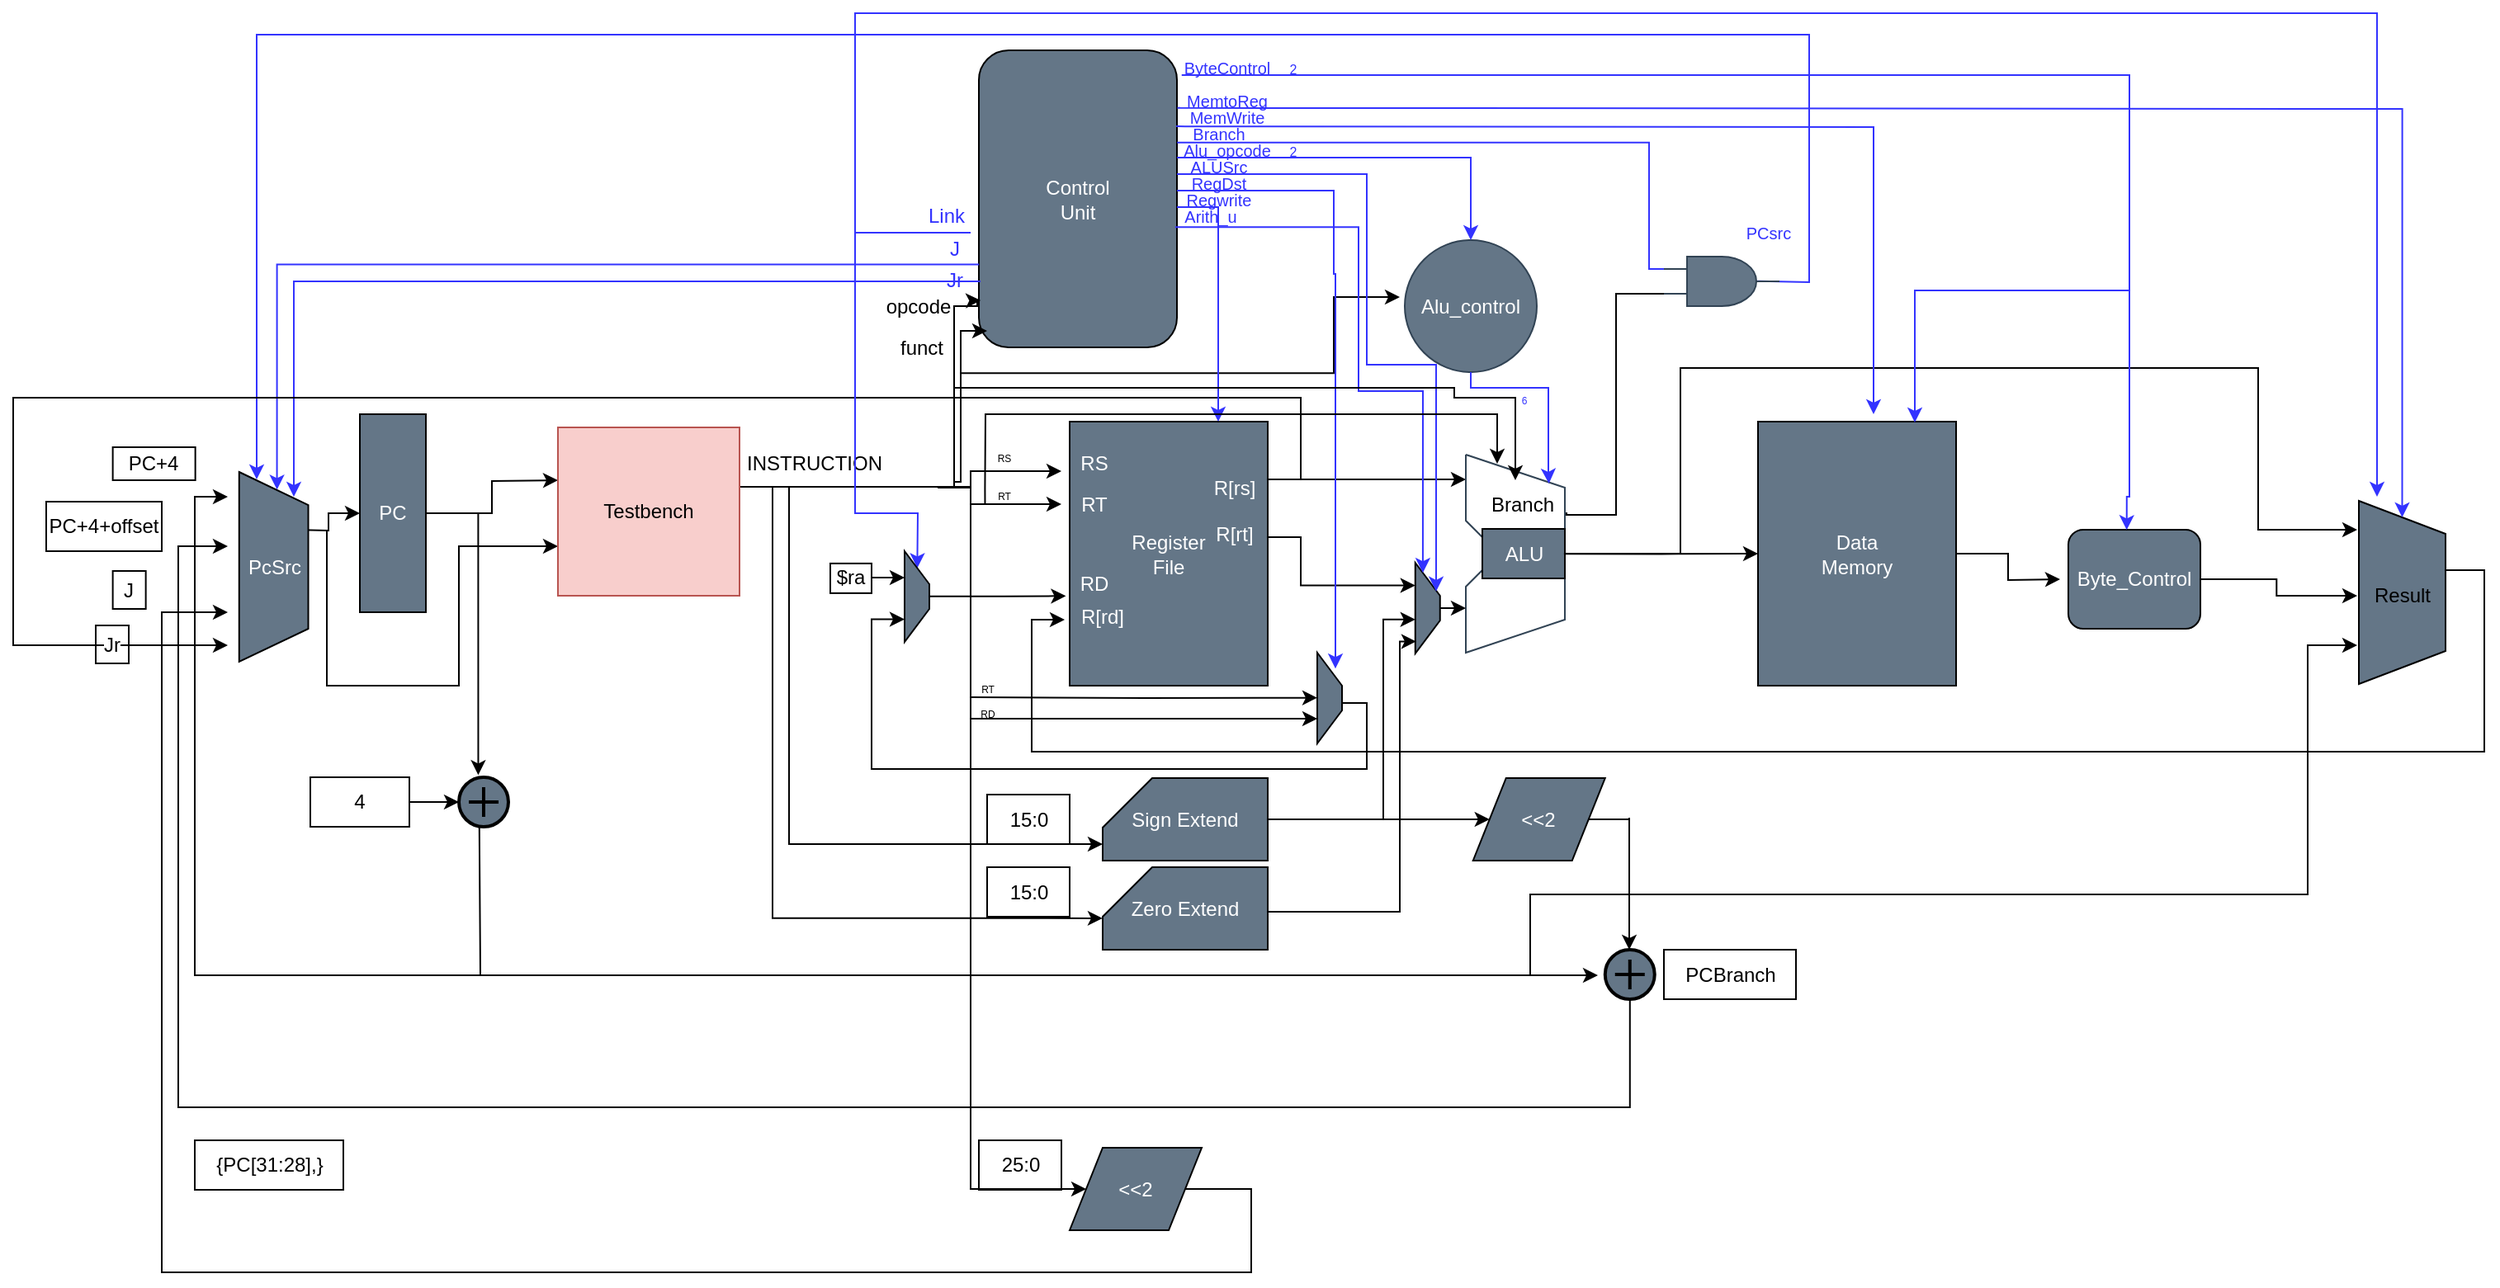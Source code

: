 <mxfile version="23.0.2" type="device">
  <diagram name="Page-1" id="1_UrZVZvrfuI1pQcI-he">
    <mxGraphModel dx="3430" dy="2376" grid="1" gridSize="10" guides="1" tooltips="1" connect="1" arrows="1" fold="1" page="1" pageScale="1" pageWidth="850" pageHeight="1100" math="0" shadow="0">
      <root>
        <mxCell id="0" />
        <mxCell id="1" parent="0" />
        <mxCell id="mfqPTOTrzyS_wjM5dhlp-1" style="edgeStyle=orthogonalEdgeStyle;rounded=0;orthogonalLoop=1;jettySize=auto;html=1;exitX=1;exitY=0.25;exitDx=0;exitDy=0;strokeColor=#000000;fillColor=#647687;" parent="1" target="mfqPTOTrzyS_wjM5dhlp-83" edge="1">
          <mxGeometry relative="1" as="geometry">
            <mxPoint x="510" y="284.5" as="sourcePoint" />
            <Array as="points">
              <mxPoint x="530" y="284.5" />
              <mxPoint x="530" y="274.5" />
            </Array>
          </mxGeometry>
        </mxCell>
        <mxCell id="mfqPTOTrzyS_wjM5dhlp-3" style="edgeStyle=orthogonalEdgeStyle;rounded=0;orthogonalLoop=1;jettySize=auto;html=1;strokeColor=#000000;" parent="1" source="mfqPTOTrzyS_wjM5dhlp-4" edge="1">
          <mxGeometry relative="1" as="geometry">
            <mxPoint x="1190" y="340" as="targetPoint" />
          </mxGeometry>
        </mxCell>
        <mxCell id="mfqPTOTrzyS_wjM5dhlp-4" value="Data&lt;br&gt;Memory" style="rounded=0;whiteSpace=wrap;html=1;strokeColor=#000000;fillColor=#647687;fontColor=#ffffff;" parent="1" vertex="1">
          <mxGeometry x="1007" y="244.5" width="120" height="160" as="geometry" />
        </mxCell>
        <mxCell id="mfqPTOTrzyS_wjM5dhlp-5" style="edgeStyle=orthogonalEdgeStyle;rounded=0;orthogonalLoop=1;jettySize=auto;html=1;exitX=1;exitY=0.25;exitDx=0;exitDy=0;strokeColor=#000000;fillColor=#647687;" parent="1" edge="1">
          <mxGeometry relative="1" as="geometry">
            <mxPoint x="830" y="279.5" as="targetPoint" />
            <mxPoint x="710" y="279.5" as="sourcePoint" />
            <Array as="points">
              <mxPoint x="720" y="280" />
              <mxPoint x="720" y="280" />
            </Array>
          </mxGeometry>
        </mxCell>
        <mxCell id="mfqPTOTrzyS_wjM5dhlp-6" style="edgeStyle=orthogonalEdgeStyle;rounded=0;orthogonalLoop=1;jettySize=auto;html=1;exitX=1;exitY=0.75;exitDx=0;exitDy=0;entryX=0.25;entryY=1;entryDx=0;entryDy=0;strokeColor=#000000;fillColor=#647687;" parent="1" source="mfqPTOTrzyS_wjM5dhlp-7" target="mfqPTOTrzyS_wjM5dhlp-17" edge="1">
          <mxGeometry relative="1" as="geometry">
            <mxPoint x="740" y="364.5" as="targetPoint" />
            <Array as="points">
              <mxPoint x="710" y="314.5" />
              <mxPoint x="730" y="314.5" />
              <mxPoint x="730" y="343.5" />
            </Array>
          </mxGeometry>
        </mxCell>
        <mxCell id="mfqPTOTrzyS_wjM5dhlp-7" value="Register&lt;br&gt;File" style="rounded=0;whiteSpace=wrap;html=1;strokeColor=#000000;fillColor=#647687;fontColor=#ffffff;" parent="1" vertex="1">
          <mxGeometry x="590" y="244.5" width="120" height="160" as="geometry" />
        </mxCell>
        <mxCell id="mfqPTOTrzyS_wjM5dhlp-8" style="edgeStyle=orthogonalEdgeStyle;rounded=0;orthogonalLoop=1;jettySize=auto;html=1;strokeColor=#3333FF;exitX=0.81;exitY=0.498;exitDx=0;exitDy=0;exitPerimeter=0;" parent="1" source="mfqPTOTrzyS_wjM5dhlp-66" edge="1">
          <mxGeometry relative="1" as="geometry">
            <mxPoint x="97.5" y="279.5" as="targetPoint" />
            <mxPoint x="1006.66" y="160.72" as="sourcePoint" />
            <Array as="points">
              <mxPoint x="1008" y="159" />
              <mxPoint x="1038" y="160" />
              <mxPoint x="1038" y="10" />
              <mxPoint x="98" y="10" />
            </Array>
          </mxGeometry>
        </mxCell>
        <mxCell id="mfqPTOTrzyS_wjM5dhlp-9" value="Control&lt;br&gt;Unit" style="rounded=1;whiteSpace=wrap;html=1;strokeColor=#000000;fillColor=#647687;fontColor=#ffffff;" parent="1" vertex="1">
          <mxGeometry x="535" y="19.51" width="120" height="179.98" as="geometry" />
        </mxCell>
        <mxCell id="mfqPTOTrzyS_wjM5dhlp-10" style="edgeStyle=orthogonalEdgeStyle;rounded=0;orthogonalLoop=1;jettySize=auto;html=1;exitX=0.5;exitY=0;exitDx=0;exitDy=0;entryX=0;entryY=0.5;entryDx=0;entryDy=0;strokeColor=#000000;fillColor=#647687;" parent="1" target="mfqPTOTrzyS_wjM5dhlp-12" edge="1">
          <mxGeometry relative="1" as="geometry">
            <mxPoint x="120" y="310" as="sourcePoint" />
          </mxGeometry>
        </mxCell>
        <mxCell id="mfqPTOTrzyS_wjM5dhlp-11" style="edgeStyle=orthogonalEdgeStyle;rounded=0;orthogonalLoop=1;jettySize=auto;html=1;exitX=1;exitY=0.5;exitDx=0;exitDy=0;entryX=0;entryY=0.25;entryDx=0;entryDy=0;strokeColor=#000000;fillColor=#647687;" parent="1" source="mfqPTOTrzyS_wjM5dhlp-12" edge="1">
          <mxGeometry relative="1" as="geometry">
            <mxPoint x="280" y="280" as="targetPoint" />
          </mxGeometry>
        </mxCell>
        <mxCell id="mfqPTOTrzyS_wjM5dhlp-12" value="PC" style="rounded=0;whiteSpace=wrap;html=1;strokeColor=#000000;fillColor=#647687;fontColor=#ffffff;" parent="1" vertex="1">
          <mxGeometry x="160" y="240" width="40" height="120" as="geometry" />
        </mxCell>
        <mxCell id="mfqPTOTrzyS_wjM5dhlp-13" value="" style="endArrow=none;html=1;rounded=0;strokeColor=#314354;fillColor=#647687;" parent="1" edge="1">
          <mxGeometry width="50" height="50" relative="1" as="geometry">
            <mxPoint x="830" y="264.5" as="sourcePoint" />
            <mxPoint x="830" y="264.5" as="targetPoint" />
            <Array as="points">
              <mxPoint x="830" y="304.5" />
              <mxPoint x="850" y="324.5" />
              <mxPoint x="830" y="344.5" />
              <mxPoint x="830" y="384.5" />
              <mxPoint x="890" y="364.5" />
              <mxPoint x="890" y="284.5" />
            </Array>
          </mxGeometry>
        </mxCell>
        <mxCell id="mfqPTOTrzyS_wjM5dhlp-14" value="ALU" style="text;html=1;align=center;verticalAlign=middle;resizable=0;points=[];autosize=1;strokeColor=#000000;fillColor=#647687;fontColor=#ffffff;" parent="1" vertex="1">
          <mxGeometry x="840" y="309.5" width="50" height="30" as="geometry" />
        </mxCell>
        <mxCell id="mfqPTOTrzyS_wjM5dhlp-15" style="edgeStyle=orthogonalEdgeStyle;rounded=0;orthogonalLoop=1;jettySize=auto;html=1;exitX=0.5;exitY=0;exitDx=0;exitDy=0;strokeColor=#000000;fillColor=#647687;" parent="1" source="mfqPTOTrzyS_wjM5dhlp-17" edge="1">
          <mxGeometry relative="1" as="geometry">
            <mxPoint x="830" y="357.5" as="targetPoint" />
          </mxGeometry>
        </mxCell>
        <mxCell id="mfqPTOTrzyS_wjM5dhlp-16" style="edgeStyle=orthogonalEdgeStyle;rounded=0;orthogonalLoop=1;jettySize=auto;html=1;exitX=0.989;exitY=0.506;exitDx=0;exitDy=0;exitPerimeter=0;strokeColor=#000000;fillColor=#647687;" parent="1" source="mfqPTOTrzyS_wjM5dhlp-14" target="mfqPTOTrzyS_wjM5dhlp-4" edge="1">
          <mxGeometry relative="1" as="geometry">
            <mxPoint x="947" y="324.5" as="sourcePoint" />
          </mxGeometry>
        </mxCell>
        <mxCell id="mfqPTOTrzyS_wjM5dhlp-17" value="" style="shape=trapezoid;perimeter=trapezoidPerimeter;whiteSpace=wrap;html=1;fixedSize=1;rotation=90;strokeColor=#000000;fillColor=#647687;fontColor=#ffffff;" parent="1" vertex="1">
          <mxGeometry x="779.38" y="350" width="55" height="15" as="geometry" />
        </mxCell>
        <mxCell id="mfqPTOTrzyS_wjM5dhlp-18" style="edgeStyle=orthogonalEdgeStyle;rounded=0;orthogonalLoop=1;jettySize=auto;html=1;exitX=0.5;exitY=0;exitDx=0;exitDy=0;entryX=0;entryY=0.75;entryDx=0;entryDy=0;strokeColor=#000000;fillColor=#647687;" parent="1" edge="1">
          <mxGeometry relative="1" as="geometry">
            <Array as="points">
              <mxPoint x="1409" y="336.5" />
              <mxPoint x="1409" y="334.5" />
              <mxPoint x="1447" y="334.5" />
              <mxPoint x="1447" y="444.5" />
              <mxPoint x="567" y="444.5" />
              <mxPoint x="567" y="364.5" />
            </Array>
            <mxPoint x="1396" y="337" as="sourcePoint" />
            <mxPoint x="587" y="364.5" as="targetPoint" />
          </mxGeometry>
        </mxCell>
        <mxCell id="mfqPTOTrzyS_wjM5dhlp-19" value="" style="shape=trapezoid;perimeter=trapezoidPerimeter;whiteSpace=wrap;html=1;fixedSize=1;rotation=90;strokeColor=#000000;fillColor=#647687;fontColor=#ffffff;" parent="1" vertex="1">
          <mxGeometry x="1341.75" y="321.75" width="111" height="52.5" as="geometry" />
        </mxCell>
        <mxCell id="mfqPTOTrzyS_wjM5dhlp-20" style="edgeStyle=orthogonalEdgeStyle;rounded=0;orthogonalLoop=1;jettySize=auto;html=1;strokeColor=#000000;fillColor=#647687;" parent="1" edge="1">
          <mxGeometry relative="1" as="geometry">
            <mxPoint x="890" y="324.5" as="sourcePoint" />
            <mxPoint x="1370" y="310" as="targetPoint" />
            <Array as="points">
              <mxPoint x="960" y="325" />
              <mxPoint x="960" y="212" />
              <mxPoint x="1310" y="212" />
              <mxPoint x="1310" y="310" />
            </Array>
          </mxGeometry>
        </mxCell>
        <mxCell id="mfqPTOTrzyS_wjM5dhlp-21" value="" style="html=1;verticalLabelPosition=bottom;align=center;labelBackgroundColor=#ffffff;verticalAlign=top;strokeWidth=2;strokeColor=#000000;shadow=0;dashed=0;shape=mxgraph.ios7.icons.add;fillColor=#647687;fontColor=#ffffff;" parent="1" vertex="1">
          <mxGeometry x="220" y="460" width="30" height="30" as="geometry" />
        </mxCell>
        <mxCell id="mfqPTOTrzyS_wjM5dhlp-22" style="edgeStyle=orthogonalEdgeStyle;rounded=0;orthogonalLoop=1;jettySize=auto;html=1;exitX=1;exitY=0.5;exitDx=0;exitDy=0;entryX=0.391;entryY=-0.045;entryDx=0;entryDy=0;entryPerimeter=0;strokeColor=#000000;fillColor=#647687;" parent="1" source="mfqPTOTrzyS_wjM5dhlp-12" target="mfqPTOTrzyS_wjM5dhlp-21" edge="1">
          <mxGeometry relative="1" as="geometry">
            <mxPoint x="200" y="328" as="sourcePoint" />
            <mxPoint x="280" y="308" as="targetPoint" />
          </mxGeometry>
        </mxCell>
        <mxCell id="mfqPTOTrzyS_wjM5dhlp-23" value="" style="edgeStyle=orthogonalEdgeStyle;rounded=0;orthogonalLoop=1;jettySize=auto;html=1;strokeColor=#000000;" parent="1" source="mfqPTOTrzyS_wjM5dhlp-24" target="mfqPTOTrzyS_wjM5dhlp-21" edge="1">
          <mxGeometry relative="1" as="geometry" />
        </mxCell>
        <mxCell id="mfqPTOTrzyS_wjM5dhlp-24" value="&lt;span style=&quot;background-color: rgb(255, 255, 255);&quot;&gt;&lt;font color=&quot;#000000&quot;&gt;4&lt;/font&gt;&lt;/span&gt;" style="text;html=1;align=center;verticalAlign=middle;whiteSpace=wrap;rounded=0;strokeColor=#000000;fillColor=none;fontColor=#ffffff;" parent="1" vertex="1">
          <mxGeometry x="130" y="460" width="60" height="30" as="geometry" />
        </mxCell>
        <mxCell id="mfqPTOTrzyS_wjM5dhlp-25" style="edgeStyle=orthogonalEdgeStyle;rounded=0;orthogonalLoop=1;jettySize=auto;html=1;strokeColor=#000000;" parent="1" source="mfqPTOTrzyS_wjM5dhlp-26" edge="1">
          <mxGeometry relative="1" as="geometry">
            <mxPoint x="80" y="360" as="targetPoint" />
            <Array as="points">
              <mxPoint x="700" y="710" />
              <mxPoint x="700" y="760" />
              <mxPoint x="40" y="760" />
              <mxPoint x="40" y="360" />
            </Array>
          </mxGeometry>
        </mxCell>
        <mxCell id="mfqPTOTrzyS_wjM5dhlp-26" value="&amp;lt;&amp;lt;2" style="shape=parallelogram;perimeter=parallelogramPerimeter;whiteSpace=wrap;html=1;fixedSize=1;size=20;rotation=0;strokeColor=#000000;fillColor=#647687;fontColor=#ffffff;" parent="1" vertex="1">
          <mxGeometry x="590" y="684.5" width="80" height="50" as="geometry" />
        </mxCell>
        <mxCell id="mfqPTOTrzyS_wjM5dhlp-27" style="edgeStyle=orthogonalEdgeStyle;rounded=0;orthogonalLoop=1;jettySize=auto;html=1;entryX=0;entryY=0.5;entryDx=0;entryDy=0;strokeColor=#000000;fillColor=#647687;" parent="1" target="mfqPTOTrzyS_wjM5dhlp-26" edge="1">
          <mxGeometry relative="1" as="geometry">
            <mxPoint x="420" y="284" as="sourcePoint" />
            <mxPoint x="600" y="294.5" as="targetPoint" />
            <Array as="points">
              <mxPoint x="530" y="284.5" />
              <mxPoint x="530" y="709.5" />
            </Array>
          </mxGeometry>
        </mxCell>
        <mxCell id="mfqPTOTrzyS_wjM5dhlp-28" value="&lt;font style=&quot;background-color: rgb(255, 255, 255);&quot; color=&quot;#000000&quot;&gt;PC+4&lt;/font&gt;" style="text;html=1;align=center;verticalAlign=middle;whiteSpace=wrap;rounded=0;strokeColor=#000000;fillColor=none;fontColor=#ffffff;" parent="1" vertex="1">
          <mxGeometry x="10.32" y="260" width="50" height="20" as="geometry" />
        </mxCell>
        <mxCell id="mfqPTOTrzyS_wjM5dhlp-29" value="Byte_Control" style="rounded=1;whiteSpace=wrap;html=1;strokeColor=#000000;fillColor=#647687;fontColor=#ffffff;" parent="1" vertex="1">
          <mxGeometry x="1195" y="310" width="80" height="60" as="geometry" />
        </mxCell>
        <mxCell id="mfqPTOTrzyS_wjM5dhlp-30" style="edgeStyle=orthogonalEdgeStyle;rounded=0;orthogonalLoop=1;jettySize=auto;html=1;strokeColor=#000000;fillColor=#647687;" parent="1" source="mfqPTOTrzyS_wjM5dhlp-31" edge="1">
          <mxGeometry relative="1" as="geometry">
            <Array as="points">
              <mxPoint x="929" y="660" />
              <mxPoint x="50" y="660" />
              <mxPoint x="50" y="320" />
            </Array>
            <mxPoint x="80" y="320" as="targetPoint" />
          </mxGeometry>
        </mxCell>
        <mxCell id="mfqPTOTrzyS_wjM5dhlp-31" value="" style="html=1;verticalLabelPosition=bottom;align=center;labelBackgroundColor=#ffffff;verticalAlign=top;strokeWidth=2;strokeColor=#000000;shadow=0;dashed=0;shape=mxgraph.ios7.icons.add;fillColor=#647687;fontColor=#ffffff;" parent="1" vertex="1">
          <mxGeometry x="914.38" y="564.5" width="30" height="30" as="geometry" />
        </mxCell>
        <mxCell id="mfqPTOTrzyS_wjM5dhlp-32" value="&amp;lt;&amp;lt;2" style="shape=parallelogram;perimeter=parallelogramPerimeter;whiteSpace=wrap;html=1;fixedSize=1;size=20;rotation=0;strokeColor=#000000;fillColor=#647687;fontColor=#ffffff;" parent="1" vertex="1">
          <mxGeometry x="834.38" y="460.5" width="80" height="50" as="geometry" />
        </mxCell>
        <mxCell id="mfqPTOTrzyS_wjM5dhlp-33" style="edgeStyle=orthogonalEdgeStyle;rounded=0;orthogonalLoop=1;jettySize=auto;html=1;exitX=1;exitY=0.5;exitDx=0;exitDy=0;exitPerimeter=0;entryX=0;entryY=0.5;entryDx=0;entryDy=0;strokeColor=#000000;fillColor=#647687;" parent="1" source="mfqPTOTrzyS_wjM5dhlp-34" target="mfqPTOTrzyS_wjM5dhlp-32" edge="1">
          <mxGeometry relative="1" as="geometry" />
        </mxCell>
        <mxCell id="mfqPTOTrzyS_wjM5dhlp-34" value="Sign Extend" style="shape=card;whiteSpace=wrap;html=1;strokeColor=#000000;fillColor=#647687;fontColor=#ffffff;" parent="1" vertex="1">
          <mxGeometry x="610" y="460.5" width="100" height="50" as="geometry" />
        </mxCell>
        <mxCell id="mfqPTOTrzyS_wjM5dhlp-35" style="edgeStyle=orthogonalEdgeStyle;rounded=0;orthogonalLoop=1;jettySize=auto;html=1;entryX=0;entryY=0;entryDx=0;entryDy=40;entryPerimeter=0;strokeColor=#000000;fillColor=#647687;" parent="1" target="mfqPTOTrzyS_wjM5dhlp-34" edge="1">
          <mxGeometry relative="1" as="geometry">
            <mxPoint x="380" y="284" as="sourcePoint" />
            <mxPoint x="610" y="579.5" as="targetPoint" />
            <Array as="points">
              <mxPoint x="400" y="284" />
              <mxPoint x="420" y="284" />
              <mxPoint x="420" y="500" />
            </Array>
          </mxGeometry>
        </mxCell>
        <mxCell id="mfqPTOTrzyS_wjM5dhlp-36" style="edgeStyle=orthogonalEdgeStyle;rounded=0;orthogonalLoop=1;jettySize=auto;html=1;exitX=1;exitY=0.5;exitDx=0;exitDy=0;strokeColor=#000000;fillColor=#647687;" parent="1" source="mfqPTOTrzyS_wjM5dhlp-32" edge="1">
          <mxGeometry relative="1" as="geometry">
            <Array as="points">
              <mxPoint x="929" y="484.5" />
              <mxPoint x="929" y="567.5" />
            </Array>
            <mxPoint x="929" y="564.5" as="targetPoint" />
          </mxGeometry>
        </mxCell>
        <mxCell id="mfqPTOTrzyS_wjM5dhlp-37" value="&lt;span style=&quot;background-color: rgb(255, 255, 255);&quot;&gt;&lt;font color=&quot;#000000&quot;&gt;25:0&lt;/font&gt;&lt;/span&gt;" style="text;html=1;align=center;verticalAlign=middle;resizable=0;points=[];autosize=1;strokeColor=#000000;fillColor=none;fontColor=#ffffff;" parent="1" vertex="1">
          <mxGeometry x="535" y="680" width="50" height="30" as="geometry" />
        </mxCell>
        <mxCell id="mfqPTOTrzyS_wjM5dhlp-38" value="&lt;font style=&quot;background-color: rgb(255, 255, 255);&quot; color=&quot;#000000&quot;&gt;15:0&lt;/font&gt;" style="text;html=1;align=center;verticalAlign=middle;resizable=0;points=[];autosize=1;strokeColor=#000000;fillColor=none;fontColor=#ffffff;" parent="1" vertex="1">
          <mxGeometry x="540" y="470.5" width="50" height="30" as="geometry" />
        </mxCell>
        <mxCell id="mfqPTOTrzyS_wjM5dhlp-39" style="edgeStyle=orthogonalEdgeStyle;rounded=0;orthogonalLoop=1;jettySize=auto;html=1;strokeColor=#000000;fillColor=#647687;exitX=0.413;exitY=1.001;exitDx=0;exitDy=0;exitPerimeter=0;" parent="1" source="mfqPTOTrzyS_wjM5dhlp-21" edge="1">
          <mxGeometry relative="1" as="geometry">
            <mxPoint x="250" y="500" as="sourcePoint" />
            <mxPoint x="910" y="580" as="targetPoint" />
            <Array as="points">
              <mxPoint x="233" y="490" />
              <mxPoint x="233" y="575" />
            </Array>
          </mxGeometry>
        </mxCell>
        <mxCell id="mfqPTOTrzyS_wjM5dhlp-40" value="&lt;font style=&quot;background-color: rgb(255, 255, 255);&quot; color=&quot;#000000&quot;&gt;PC+4+offset&lt;/font&gt;" style="text;html=1;align=center;verticalAlign=middle;whiteSpace=wrap;rounded=0;strokeColor=#000000;fillColor=none;fontColor=#ffffff;" parent="1" vertex="1">
          <mxGeometry x="-30" y="293" width="70" height="30" as="geometry" />
        </mxCell>
        <mxCell id="mfqPTOTrzyS_wjM5dhlp-41" style="edgeStyle=orthogonalEdgeStyle;rounded=0;orthogonalLoop=1;jettySize=auto;html=1;exitX=1;exitY=0.5;exitDx=0;exitDy=0;exitPerimeter=0;entryX=0.625;entryY=1;entryDx=0;entryDy=0;entryPerimeter=0;strokeColor=#000000;fillColor=#647687;" parent="1" source="mfqPTOTrzyS_wjM5dhlp-34" target="mfqPTOTrzyS_wjM5dhlp-17" edge="1">
          <mxGeometry relative="1" as="geometry">
            <mxPoint x="740" y="495.5" as="sourcePoint" />
            <mxPoint x="854" y="495.5" as="targetPoint" />
            <Array as="points">
              <mxPoint x="780" y="485.5" />
              <mxPoint x="780" y="364.5" />
            </Array>
          </mxGeometry>
        </mxCell>
        <mxCell id="mfqPTOTrzyS_wjM5dhlp-42" value="" style="shape=trapezoid;perimeter=trapezoidPerimeter;whiteSpace=wrap;html=1;fixedSize=1;rotation=90;strokeColor=#000000;fillColor=#647687;fontColor=#ffffff;" parent="1" vertex="1">
          <mxGeometry x="50.32" y="311.57" width="115" height="41.87" as="geometry" />
        </mxCell>
        <mxCell id="mfqPTOTrzyS_wjM5dhlp-43" value="&lt;font color=&quot;#000000&quot;&gt;&lt;span style=&quot;background-color: rgb(255, 255, 255);&quot;&gt;PCBranch&lt;/span&gt;&lt;/font&gt;" style="text;html=1;align=center;verticalAlign=middle;resizable=0;points=[];autosize=1;strokeColor=#000000;fillColor=none;fontColor=#ffffff;" parent="1" vertex="1">
          <mxGeometry x="950" y="564.5" width="80" height="30" as="geometry" />
        </mxCell>
        <mxCell id="mfqPTOTrzyS_wjM5dhlp-44" value="&lt;span style=&quot;background-color: rgb(255, 255, 255);&quot;&gt;&lt;font color=&quot;#000000&quot;&gt;{PC[31:28],}&lt;/font&gt;&lt;/span&gt;" style="text;html=1;align=center;verticalAlign=middle;resizable=0;points=[];autosize=1;strokeColor=#000000;fillColor=none;fontColor=#ffffff;" parent="1" vertex="1">
          <mxGeometry x="60" y="680" width="90" height="30" as="geometry" />
        </mxCell>
        <mxCell id="mfqPTOTrzyS_wjM5dhlp-45" style="edgeStyle=orthogonalEdgeStyle;rounded=0;orthogonalLoop=1;jettySize=auto;html=1;strokeColor=#000000;fillColor=#647687;" parent="1" edge="1">
          <mxGeometry relative="1" as="geometry">
            <Array as="points">
              <mxPoint x="60" y="580" />
              <mxPoint x="60" y="290" />
            </Array>
            <mxPoint x="240" y="580" as="sourcePoint" />
            <mxPoint x="80" y="290" as="targetPoint" />
          </mxGeometry>
        </mxCell>
        <mxCell id="mfqPTOTrzyS_wjM5dhlp-46" style="edgeStyle=orthogonalEdgeStyle;rounded=0;orthogonalLoop=1;jettySize=auto;html=1;strokeColor=#3333FF;entryX=0.093;entryY=0.453;entryDx=0;entryDy=0;entryPerimeter=0;exitX=0.001;exitY=0.721;exitDx=0;exitDy=0;exitPerimeter=0;" parent="1" source="mfqPTOTrzyS_wjM5dhlp-9" target="mfqPTOTrzyS_wjM5dhlp-42" edge="1">
          <mxGeometry relative="1" as="geometry">
            <mxPoint x="110" y="280" as="targetPoint" />
            <mxPoint x="420" y="150" as="sourcePoint" />
            <Array as="points">
              <mxPoint x="535" y="150" />
              <mxPoint x="110" y="150" />
            </Array>
          </mxGeometry>
        </mxCell>
        <mxCell id="mfqPTOTrzyS_wjM5dhlp-47" style="edgeStyle=orthogonalEdgeStyle;rounded=0;orthogonalLoop=1;jettySize=auto;html=1;strokeColor=#3333FF;exitX=0.008;exitY=0.778;exitDx=0;exitDy=0;exitPerimeter=0;" parent="1" source="mfqPTOTrzyS_wjM5dhlp-9" edge="1">
          <mxGeometry relative="1" as="geometry">
            <mxPoint x="120" y="290" as="targetPoint" />
            <mxPoint x="420" y="160" as="sourcePoint" />
            <Array as="points">
              <mxPoint x="120" y="160" />
            </Array>
          </mxGeometry>
        </mxCell>
        <mxCell id="mfqPTOTrzyS_wjM5dhlp-48" value="R[rs]" style="text;html=1;align=center;verticalAlign=middle;whiteSpace=wrap;rounded=0;strokeColor=none;fillColor=none;fontColor=#ffffff;" parent="1" vertex="1">
          <mxGeometry x="670" y="274.5" width="40" height="20" as="geometry" />
        </mxCell>
        <mxCell id="mfqPTOTrzyS_wjM5dhlp-49" value="R[rt]" style="text;html=1;align=center;verticalAlign=middle;whiteSpace=wrap;rounded=0;strokeColor=none;fillColor=none;fontColor=#ffffff;" parent="1" vertex="1">
          <mxGeometry x="670" y="302.5" width="40" height="20" as="geometry" />
        </mxCell>
        <mxCell id="mfqPTOTrzyS_wjM5dhlp-50" value="R[rd]" style="text;html=1;align=center;verticalAlign=middle;whiteSpace=wrap;rounded=0;strokeColor=none;fillColor=none;fontColor=#ffffff;" parent="1" vertex="1">
          <mxGeometry x="590" y="352.5" width="40" height="20" as="geometry" />
        </mxCell>
        <mxCell id="mfqPTOTrzyS_wjM5dhlp-51" style="edgeStyle=orthogonalEdgeStyle;rounded=0;orthogonalLoop=1;jettySize=auto;html=1;strokeColor=#000000;fillColor=#647687;" parent="1" edge="1">
          <mxGeometry relative="1" as="geometry">
            <mxPoint x="80" y="380" as="targetPoint" />
            <mxPoint x="730" y="280" as="sourcePoint" />
            <Array as="points">
              <mxPoint x="730" y="230" />
              <mxPoint x="-50" y="230" />
              <mxPoint x="-50" y="380" />
            </Array>
          </mxGeometry>
        </mxCell>
        <mxCell id="mfqPTOTrzyS_wjM5dhlp-52" value="&lt;font style=&quot;background-color: rgb(255, 255, 255);&quot; color=&quot;#000000&quot;&gt;J&lt;/font&gt;" style="text;html=1;align=center;verticalAlign=middle;whiteSpace=wrap;rounded=0;strokeColor=#000000;fillColor=none;fontColor=#ffffff;" parent="1" vertex="1">
          <mxGeometry x="10.32" y="335" width="20" height="23" as="geometry" />
        </mxCell>
        <mxCell id="mfqPTOTrzyS_wjM5dhlp-53" value="&lt;font style=&quot;background-color: rgb(255, 255, 255);&quot; color=&quot;#000000&quot;&gt;Jr&lt;/font&gt;" style="text;html=1;align=center;verticalAlign=middle;whiteSpace=wrap;rounded=0;strokeColor=#000000;fillColor=none;fontColor=#ffffff;" parent="1" vertex="1">
          <mxGeometry y="368" width="20" height="23" as="geometry" />
        </mxCell>
        <mxCell id="mfqPTOTrzyS_wjM5dhlp-54" value="Alu_control" style="ellipse;whiteSpace=wrap;html=1;aspect=fixed;fillColor=#647687;fontColor=#ffffff;strokeColor=#314354;" parent="1" vertex="1">
          <mxGeometry x="793" y="134.5" width="80" height="80" as="geometry" />
        </mxCell>
        <mxCell id="mfqPTOTrzyS_wjM5dhlp-55" value="&lt;font color=&quot;#3333ff&quot;&gt;Jr&lt;/font&gt;" style="text;html=1;align=center;verticalAlign=middle;resizable=0;points=[];autosize=1;strokeColor=none;fillColor=none;" parent="1" vertex="1">
          <mxGeometry x="505" y="144.48" width="30" height="30" as="geometry" />
        </mxCell>
        <mxCell id="mfqPTOTrzyS_wjM5dhlp-56" value="&lt;font color=&quot;#3333ff&quot;&gt;J&lt;/font&gt;" style="text;html=1;align=center;verticalAlign=middle;resizable=0;points=[];autosize=1;strokeColor=none;fillColor=none;" parent="1" vertex="1">
          <mxGeometry x="505" y="124.5" width="30" height="30" as="geometry" />
        </mxCell>
        <mxCell id="mfqPTOTrzyS_wjM5dhlp-57" value="&lt;font style=&quot;font-size: 10px;&quot; color=&quot;#3333ff&quot;&gt;PCsrc&lt;/font&gt;" style="text;html=1;align=center;verticalAlign=middle;resizable=0;points=[];autosize=1;strokeColor=none;fillColor=none;" parent="1" vertex="1">
          <mxGeometry x="987.75" y="114.5" width="50" height="30" as="geometry" />
        </mxCell>
        <mxCell id="mfqPTOTrzyS_wjM5dhlp-58" value="&lt;font color=&quot;#000000&quot;&gt;INSTRUCTION&lt;/font&gt;" style="text;html=1;align=center;verticalAlign=middle;resizable=0;points=[];autosize=1;strokeColor=none;fillColor=none;" parent="1" vertex="1">
          <mxGeometry x="380" y="255" width="110" height="30" as="geometry" />
        </mxCell>
        <mxCell id="mfqPTOTrzyS_wjM5dhlp-59" style="edgeStyle=orthogonalEdgeStyle;rounded=0;orthogonalLoop=1;jettySize=auto;html=1;entryX=0.009;entryY=0.842;entryDx=0;entryDy=0;strokeColor=#000000;fillColor=#647687;entryPerimeter=0;" parent="1" target="mfqPTOTrzyS_wjM5dhlp-9" edge="1">
          <mxGeometry relative="1" as="geometry">
            <mxPoint x="520" y="284.5" as="sourcePoint" />
            <mxPoint x="590" y="243.5" as="targetPoint" />
            <Array as="points">
              <mxPoint x="520" y="265.5" />
              <mxPoint x="520" y="174.5" />
              <mxPoint x="534" y="174.5" />
              <mxPoint x="534" y="176.5" />
            </Array>
          </mxGeometry>
        </mxCell>
        <mxCell id="mfqPTOTrzyS_wjM5dhlp-60" style="edgeStyle=orthogonalEdgeStyle;rounded=0;orthogonalLoop=1;jettySize=auto;html=1;strokeColor=#000000;fillColor=#647687;" parent="1" edge="1">
          <mxGeometry relative="1" as="geometry">
            <mxPoint x="520" y="280" as="sourcePoint" />
            <mxPoint x="540" y="189.5" as="targetPoint" />
            <Array as="points">
              <mxPoint x="524" y="281" />
              <mxPoint x="524" y="190" />
            </Array>
          </mxGeometry>
        </mxCell>
        <mxCell id="mfqPTOTrzyS_wjM5dhlp-61" value="&lt;font style=&quot;background-color: rgb(255, 255, 255);&quot; color=&quot;#000000&quot;&gt;opcode&lt;/font&gt;" style="text;html=1;align=center;verticalAlign=middle;resizable=0;points=[];autosize=1;strokeColor=none;fillColor=none;" parent="1" vertex="1">
          <mxGeometry x="467.5" y="159.5" width="60" height="30" as="geometry" />
        </mxCell>
        <mxCell id="mfqPTOTrzyS_wjM5dhlp-62" value="&lt;font color=&quot;#000000&quot;&gt;&lt;span style=&quot;background-color: rgb(255, 255, 255);&quot;&gt;funct&lt;/span&gt;&lt;/font&gt;" style="text;html=1;align=center;verticalAlign=middle;resizable=0;points=[];autosize=1;strokeColor=none;fillColor=none;" parent="1" vertex="1">
          <mxGeometry x="475" y="184.5" width="50" height="30" as="geometry" />
        </mxCell>
        <mxCell id="mfqPTOTrzyS_wjM5dhlp-63" style="edgeStyle=orthogonalEdgeStyle;rounded=0;orthogonalLoop=1;jettySize=auto;html=1;strokeColor=#3333FF;exitX=0.087;exitY=-0.005;exitDx=0;exitDy=0;exitPerimeter=0;entryX=0;entryY=0.5;entryDx=0;entryDy=0;" parent="1" source="mfqPTOTrzyS_wjM5dhlp-70" target="mfqPTOTrzyS_wjM5dhlp-19" edge="1">
          <mxGeometry relative="1" as="geometry">
            <mxPoint x="1290" y="194.5" as="targetPoint" />
            <mxPoint x="656.52" y="53.477" as="sourcePoint" />
            <Array as="points">
              <mxPoint x="657" y="54" />
              <mxPoint x="1397" y="55" />
            </Array>
          </mxGeometry>
        </mxCell>
        <mxCell id="mfqPTOTrzyS_wjM5dhlp-64" style="edgeStyle=orthogonalEdgeStyle;rounded=0;orthogonalLoop=1;jettySize=auto;html=1;strokeColor=#3333FF;entryX=0;entryY=0.25;entryDx=0;entryDy=0;entryPerimeter=0;endArrow=none;endFill=0;exitX=0.085;exitY=0.029;exitDx=0;exitDy=0;exitPerimeter=0;" parent="1" source="mfqPTOTrzyS_wjM5dhlp-79" edge="1">
          <mxGeometry relative="1" as="geometry">
            <mxPoint x="950" y="152.98" as="targetPoint" />
            <mxPoint x="660" y="75.5" as="sourcePoint" />
            <Array as="points">
              <mxPoint x="941" y="75" />
              <mxPoint x="941" y="152" />
              <mxPoint x="950" y="152" />
            </Array>
          </mxGeometry>
        </mxCell>
        <mxCell id="mfqPTOTrzyS_wjM5dhlp-65" style="edgeStyle=orthogonalEdgeStyle;rounded=0;orthogonalLoop=1;jettySize=auto;html=1;exitX=0.989;exitY=0.506;exitDx=0;exitDy=0;exitPerimeter=0;strokeColor=#000000;fillColor=#647687;entryX=0.196;entryY=0.748;entryDx=0;entryDy=0;entryPerimeter=0;endArrow=none;endFill=0;" parent="1" edge="1">
          <mxGeometry relative="1" as="geometry">
            <mxPoint x="891" y="299.5" as="sourcePoint" />
            <mxPoint x="964.72" y="166.92" as="targetPoint" />
            <Array as="points">
              <mxPoint x="891" y="301" />
              <mxPoint x="921" y="301" />
              <mxPoint x="921" y="167" />
              <mxPoint x="965" y="167" />
            </Array>
          </mxGeometry>
        </mxCell>
        <mxCell id="mfqPTOTrzyS_wjM5dhlp-66" value="" style="verticalLabelPosition=bottom;shadow=0;dashed=0;align=center;html=1;verticalAlign=top;shape=mxgraph.electrical.logic_gates.logic_gate;operation=and;fillColor=#647687;fontColor=#ffffff;strokeColor=#314354;" parent="1" vertex="1">
          <mxGeometry x="950" y="144.48" width="70" height="30" as="geometry" />
        </mxCell>
        <mxCell id="mfqPTOTrzyS_wjM5dhlp-67" style="edgeStyle=orthogonalEdgeStyle;rounded=0;orthogonalLoop=1;jettySize=auto;html=1;strokeColor=#3333FF;exitX=0.119;exitY=0.035;exitDx=0;exitDy=0;exitPerimeter=0;" parent="1" source="mfqPTOTrzyS_wjM5dhlp-73" edge="1">
          <mxGeometry relative="1" as="geometry">
            <mxPoint x="1077" y="240" as="targetPoint" />
            <mxPoint x="660" y="60.5" as="sourcePoint" />
            <Array as="points">
              <mxPoint x="660" y="66" />
              <mxPoint x="1077" y="66" />
            </Array>
          </mxGeometry>
        </mxCell>
        <mxCell id="mfqPTOTrzyS_wjM5dhlp-68" value="&lt;font style=&quot;font-size: 10px;&quot; color=&quot;#3333ff&quot;&gt;MemtoReg&lt;/font&gt;" style="text;html=1;align=center;verticalAlign=middle;resizable=0;points=[];autosize=1;strokeColor=none;fillColor=none;" parent="1" vertex="1">
          <mxGeometry x="650" y="34.5" width="70" height="30" as="geometry" />
        </mxCell>
        <mxCell id="mfqPTOTrzyS_wjM5dhlp-69" value="&lt;font style=&quot;font-size: 10px;&quot; color=&quot;#3333ff&quot;&gt;MemWrite&lt;/font&gt;" style="text;html=1;align=center;verticalAlign=middle;resizable=0;points=[];autosize=1;strokeColor=none;fillColor=none;" parent="1" vertex="1">
          <mxGeometry x="650" y="44.5" width="70" height="30" as="geometry" />
        </mxCell>
        <mxCell id="mfqPTOTrzyS_wjM5dhlp-70" value="&lt;font color=&quot;#3333ff&quot;&gt;&lt;span style=&quot;font-size: 10px;&quot;&gt;Branch&lt;/span&gt;&lt;/font&gt;" style="text;html=1;align=center;verticalAlign=middle;resizable=0;points=[];autosize=1;strokeColor=none;fillColor=none;" parent="1" vertex="1">
          <mxGeometry x="650" y="54.5" width="60" height="30" as="geometry" />
        </mxCell>
        <mxCell id="mfqPTOTrzyS_wjM5dhlp-71" style="edgeStyle=orthogonalEdgeStyle;rounded=0;orthogonalLoop=1;jettySize=auto;html=1;strokeColor=#3333FF;endArrow=classic;endFill=1;entryX=0.5;entryY=0;entryDx=0;entryDy=0;" parent="1" target="mfqPTOTrzyS_wjM5dhlp-54" edge="1">
          <mxGeometry relative="1" as="geometry">
            <mxPoint x="880" y="104.5" as="targetPoint" />
            <mxPoint x="655" y="84.5" as="sourcePoint" />
            <Array as="points">
              <mxPoint x="833" y="84.5" />
            </Array>
          </mxGeometry>
        </mxCell>
        <mxCell id="mfqPTOTrzyS_wjM5dhlp-72" style="edgeStyle=orthogonalEdgeStyle;rounded=0;orthogonalLoop=1;jettySize=auto;html=1;strokeColor=#000000;fillColor=#647687;exitX=0.999;exitY=1.02;exitDx=0;exitDy=0;exitPerimeter=0;" parent="1" edge="1">
          <mxGeometry relative="1" as="geometry">
            <mxPoint x="523.95" y="215.1" as="sourcePoint" />
            <mxPoint x="790" y="169" as="targetPoint" />
            <Array as="points">
              <mxPoint x="750" y="215" />
              <mxPoint x="750" y="169" />
            </Array>
          </mxGeometry>
        </mxCell>
        <mxCell id="mfqPTOTrzyS_wjM5dhlp-73" value="&lt;font color=&quot;#3333ff&quot;&gt;&lt;span style=&quot;font-size: 10px;&quot;&gt;Alu_opcode&lt;/span&gt;&lt;/font&gt;" style="text;html=1;align=center;verticalAlign=middle;resizable=0;points=[];autosize=1;strokeColor=none;fillColor=none;" parent="1" vertex="1">
          <mxGeometry x="645" y="64.5" width="80" height="30" as="geometry" />
        </mxCell>
        <mxCell id="mfqPTOTrzyS_wjM5dhlp-74" value="&lt;font color=&quot;#3333ff&quot; style=&quot;font-size: 8px;&quot;&gt;2&lt;/font&gt;" style="text;html=1;align=center;verticalAlign=middle;resizable=0;points=[];autosize=1;strokeColor=none;fillColor=none;" parent="1" vertex="1">
          <mxGeometry x="710" y="64.5" width="30" height="30" as="geometry" />
        </mxCell>
        <mxCell id="mfqPTOTrzyS_wjM5dhlp-75" style="edgeStyle=orthogonalEdgeStyle;rounded=0;orthogonalLoop=1;jettySize=auto;html=1;strokeColor=#3333FF;endArrow=classic;endFill=1;exitX=0.5;exitY=1;exitDx=0;exitDy=0;entryX=0.766;entryY=0.065;entryDx=0;entryDy=0;entryPerimeter=0;" parent="1" source="mfqPTOTrzyS_wjM5dhlp-54" target="mfqPTOTrzyS_wjM5dhlp-112" edge="1">
          <mxGeometry relative="1" as="geometry">
            <mxPoint x="860" y="274.5" as="targetPoint" />
            <mxPoint x="720" y="224.5" as="sourcePoint" />
            <Array as="points">
              <mxPoint x="833" y="224" />
              <mxPoint x="880" y="224" />
              <mxPoint x="880" y="274" />
              <mxPoint x="880" y="274" />
            </Array>
          </mxGeometry>
        </mxCell>
        <mxCell id="mfqPTOTrzyS_wjM5dhlp-76" value="&lt;font color=&quot;#3333ff&quot; style=&quot;font-size: 6px;&quot;&gt;6&lt;/font&gt;" style="text;html=1;align=center;verticalAlign=middle;resizable=0;points=[];autosize=1;strokeColor=none;fillColor=none;" parent="1" vertex="1">
          <mxGeometry x="850" y="214.5" width="30" height="30" as="geometry" />
        </mxCell>
        <mxCell id="mfqPTOTrzyS_wjM5dhlp-77" style="edgeStyle=orthogonalEdgeStyle;rounded=0;orthogonalLoop=1;jettySize=auto;html=1;strokeColor=#3333FF;endArrow=classic;endFill=1;entryX=0.25;entryY=0;entryDx=0;entryDy=0;" parent="1" target="mfqPTOTrzyS_wjM5dhlp-17" edge="1">
          <mxGeometry relative="1" as="geometry">
            <mxPoint x="770" y="344.5" as="targetPoint" />
            <mxPoint x="655" y="94.5" as="sourcePoint" />
            <Array as="points">
              <mxPoint x="770" y="95" />
              <mxPoint x="770" y="210" />
              <mxPoint x="812" y="210" />
              <mxPoint x="812" y="347" />
            </Array>
          </mxGeometry>
        </mxCell>
        <mxCell id="mfqPTOTrzyS_wjM5dhlp-78" style="edgeStyle=orthogonalEdgeStyle;rounded=0;orthogonalLoop=1;jettySize=auto;html=1;strokeColor=#3333FF;endArrow=classic;endFill=1;entryX=0.175;entryY=0.285;entryDx=0;entryDy=0;entryPerimeter=0;" parent="1" target="mfqPTOTrzyS_wjM5dhlp-86" edge="1">
          <mxGeometry relative="1" as="geometry">
            <mxPoint x="730" y="154.5" as="targetPoint" />
            <mxPoint x="655" y="104.5" as="sourcePoint" />
            <Array as="points">
              <mxPoint x="750" y="105" />
              <mxPoint x="750" y="155" />
              <mxPoint x="751" y="155" />
              <mxPoint x="751" y="394" />
            </Array>
          </mxGeometry>
        </mxCell>
        <mxCell id="mfqPTOTrzyS_wjM5dhlp-79" value="&lt;font color=&quot;#3333ff&quot;&gt;&lt;span style=&quot;font-size: 10px;&quot;&gt;ALUSrc&lt;/span&gt;&lt;/font&gt;" style="text;html=1;align=center;verticalAlign=middle;resizable=0;points=[];autosize=1;strokeColor=none;fillColor=none;" parent="1" vertex="1">
          <mxGeometry x="650" y="74.5" width="60" height="30" as="geometry" />
        </mxCell>
        <mxCell id="mfqPTOTrzyS_wjM5dhlp-80" value="&lt;font color=&quot;#3333ff&quot;&gt;&lt;span style=&quot;font-size: 10px;&quot;&gt;RegDst&lt;/span&gt;&lt;/font&gt;" style="text;html=1;align=center;verticalAlign=middle;resizable=0;points=[];autosize=1;strokeColor=none;fillColor=none;" parent="1" vertex="1">
          <mxGeometry x="650" y="84.5" width="60" height="30" as="geometry" />
        </mxCell>
        <mxCell id="mfqPTOTrzyS_wjM5dhlp-81" value="&lt;font color=&quot;#3333ff&quot;&gt;&lt;span style=&quot;font-size: 10px;&quot;&gt;Regwrite&lt;/span&gt;&lt;/font&gt;" style="text;html=1;align=center;verticalAlign=middle;resizable=0;points=[];autosize=1;strokeColor=none;fillColor=none;" parent="1" vertex="1">
          <mxGeometry x="650" y="94.5" width="60" height="30" as="geometry" />
        </mxCell>
        <mxCell id="mfqPTOTrzyS_wjM5dhlp-82" style="edgeStyle=orthogonalEdgeStyle;rounded=0;orthogonalLoop=1;jettySize=auto;html=1;strokeColor=#3333FF;endArrow=classic;endFill=1;entryX=0.75;entryY=0;entryDx=0;entryDy=0;" parent="1" target="mfqPTOTrzyS_wjM5dhlp-7" edge="1">
          <mxGeometry relative="1" as="geometry">
            <mxPoint x="730" y="164.5" as="targetPoint" />
            <mxPoint x="655" y="114.5" as="sourcePoint" />
            <Array as="points">
              <mxPoint x="680" y="114.5" />
            </Array>
          </mxGeometry>
        </mxCell>
        <mxCell id="mfqPTOTrzyS_wjM5dhlp-83" value="RS" style="text;html=1;align=center;verticalAlign=middle;whiteSpace=wrap;rounded=0;strokeColor=none;fillColor=none;fontColor=#ffffff;" parent="1" vertex="1">
          <mxGeometry x="585" y="259.5" width="40" height="20" as="geometry" />
        </mxCell>
        <mxCell id="mfqPTOTrzyS_wjM5dhlp-84" value="RT" style="text;html=1;align=center;verticalAlign=middle;whiteSpace=wrap;rounded=0;strokeColor=none;fillColor=none;fontColor=#ffffff;" parent="1" vertex="1">
          <mxGeometry x="585" y="284.5" width="40" height="20" as="geometry" />
        </mxCell>
        <mxCell id="mfqPTOTrzyS_wjM5dhlp-85" value="RD" style="text;html=1;align=center;verticalAlign=middle;whiteSpace=wrap;rounded=0;strokeColor=none;fillColor=none;fontColor=#ffffff;" parent="1" vertex="1">
          <mxGeometry x="585" y="332.5" width="40" height="20" as="geometry" />
        </mxCell>
        <mxCell id="mfqPTOTrzyS_wjM5dhlp-86" value="" style="shape=trapezoid;perimeter=trapezoidPerimeter;whiteSpace=wrap;html=1;fixedSize=1;rotation=90;strokeColor=#000000;fillColor=#647687;fontColor=#ffffff;" parent="1" vertex="1">
          <mxGeometry x="720" y="404.5" width="55" height="15" as="geometry" />
        </mxCell>
        <mxCell id="mfqPTOTrzyS_wjM5dhlp-87" style="edgeStyle=orthogonalEdgeStyle;rounded=0;orthogonalLoop=1;jettySize=auto;html=1;exitX=0.5;exitY=0;exitDx=0;exitDy=0;entryX=0.75;entryY=1;entryDx=0;entryDy=0;strokeColor=#000000;fillColor=#647687;" parent="1" source="mfqPTOTrzyS_wjM5dhlp-86" target="mfqPTOTrzyS_wjM5dhlp-96" edge="1">
          <mxGeometry relative="1" as="geometry">
            <mxPoint x="756" y="402.8" as="sourcePoint" />
            <mxPoint x="890" y="402.8" as="targetPoint" />
            <Array as="points">
              <mxPoint x="755" y="415" />
              <mxPoint x="770" y="415" />
              <mxPoint x="770" y="455" />
              <mxPoint x="470" y="455" />
              <mxPoint x="470" y="364" />
            </Array>
          </mxGeometry>
        </mxCell>
        <mxCell id="mfqPTOTrzyS_wjM5dhlp-88" style="edgeStyle=orthogonalEdgeStyle;rounded=0;orthogonalLoop=1;jettySize=auto;html=1;entryX=0;entryY=0.25;entryDx=0;entryDy=0;strokeColor=#000000;fillColor=#647687;" parent="1" edge="1">
          <mxGeometry relative="1" as="geometry">
            <mxPoint x="530" y="411.5" as="sourcePoint" />
            <mxPoint x="740" y="411.84" as="targetPoint" />
          </mxGeometry>
        </mxCell>
        <mxCell id="mfqPTOTrzyS_wjM5dhlp-89" style="edgeStyle=orthogonalEdgeStyle;rounded=0;orthogonalLoop=1;jettySize=auto;html=1;entryX=0;entryY=0.25;entryDx=0;entryDy=0;strokeColor=#000000;fillColor=#647687;" parent="1" edge="1">
          <mxGeometry relative="1" as="geometry">
            <mxPoint x="530" y="424.5" as="sourcePoint" />
            <mxPoint x="740" y="424.5" as="targetPoint" />
          </mxGeometry>
        </mxCell>
        <mxCell id="mfqPTOTrzyS_wjM5dhlp-90" style="edgeStyle=orthogonalEdgeStyle;rounded=0;orthogonalLoop=1;jettySize=auto;html=1;exitX=1;exitY=0.25;exitDx=0;exitDy=0;strokeColor=#000000;fillColor=#647687;" parent="1" target="mfqPTOTrzyS_wjM5dhlp-84" edge="1">
          <mxGeometry relative="1" as="geometry">
            <mxPoint x="530" y="297.5" as="sourcePoint" />
            <mxPoint x="605" y="287.5" as="targetPoint" />
            <Array as="points">
              <mxPoint x="530" y="294.5" />
            </Array>
          </mxGeometry>
        </mxCell>
        <mxCell id="mfqPTOTrzyS_wjM5dhlp-91" value="&lt;font style=&quot;font-size: 6px;&quot; color=&quot;#000000&quot;&gt;RT&lt;/font&gt;" style="text;html=1;align=center;verticalAlign=middle;resizable=0;points=[];autosize=1;strokeColor=none;fillColor=none;" parent="1" vertex="1">
          <mxGeometry x="535" y="272.5" width="30" height="30" as="geometry" />
        </mxCell>
        <mxCell id="mfqPTOTrzyS_wjM5dhlp-92" value="&lt;font style=&quot;font-size: 6px;&quot; color=&quot;#000000&quot;&gt;RT&lt;/font&gt;" style="text;html=1;align=center;verticalAlign=middle;resizable=0;points=[];autosize=1;strokeColor=none;fillColor=none;" parent="1" vertex="1">
          <mxGeometry x="525" y="389.5" width="30" height="30" as="geometry" />
        </mxCell>
        <mxCell id="mfqPTOTrzyS_wjM5dhlp-93" value="&lt;font style=&quot;font-size: 6px;&quot; color=&quot;#000000&quot;&gt;RD&lt;/font&gt;" style="text;html=1;align=center;verticalAlign=middle;resizable=0;points=[];autosize=1;strokeColor=none;fillColor=none;" parent="1" vertex="1">
          <mxGeometry x="525" y="404.5" width="30" height="30" as="geometry" />
        </mxCell>
        <mxCell id="mfqPTOTrzyS_wjM5dhlp-94" value="&lt;font style=&quot;font-size: 6px;&quot; color=&quot;#000000&quot;&gt;RS&lt;/font&gt;" style="text;html=1;align=center;verticalAlign=middle;resizable=0;points=[];autosize=1;strokeColor=none;fillColor=none;" parent="1" vertex="1">
          <mxGeometry x="535" y="249.5" width="30" height="30" as="geometry" />
        </mxCell>
        <mxCell id="mfqPTOTrzyS_wjM5dhlp-95" style="edgeStyle=orthogonalEdgeStyle;rounded=0;orthogonalLoop=1;jettySize=auto;html=1;strokeColor=#3333FF;fillColor=#647687;" parent="1" target="mfqPTOTrzyS_wjM5dhlp-96" edge="1">
          <mxGeometry relative="1" as="geometry">
            <mxPoint x="530" y="130" as="sourcePoint" />
            <mxPoint x="500" y="300" as="targetPoint" />
            <Array as="points">
              <mxPoint x="460" y="130" />
              <mxPoint x="460" y="300" />
              <mxPoint x="498" y="300" />
            </Array>
          </mxGeometry>
        </mxCell>
        <mxCell id="mfqPTOTrzyS_wjM5dhlp-96" value="" style="shape=trapezoid;perimeter=trapezoidPerimeter;whiteSpace=wrap;html=1;fixedSize=1;rotation=90;strokeColor=#000000;fillColor=#647687;fontColor=#ffffff;" parent="1" vertex="1">
          <mxGeometry x="470" y="343" width="55" height="15" as="geometry" />
        </mxCell>
        <mxCell id="mfqPTOTrzyS_wjM5dhlp-97" value="&lt;font color=&quot;#3333ff&quot;&gt;Link&lt;/font&gt;" style="text;html=1;align=center;verticalAlign=middle;resizable=0;points=[];autosize=1;strokeColor=none;fillColor=none;" parent="1" vertex="1">
          <mxGeometry x="490" y="104.5" width="50" height="30" as="geometry" />
        </mxCell>
        <mxCell id="mfqPTOTrzyS_wjM5dhlp-98" value="" style="edgeStyle=orthogonalEdgeStyle;rounded=0;orthogonalLoop=1;jettySize=auto;html=1;strokeColor=#000000;" parent="1" edge="1">
          <mxGeometry relative="1" as="geometry">
            <mxPoint x="470" y="339" as="sourcePoint" />
            <mxPoint x="490" y="339.3" as="targetPoint" />
          </mxGeometry>
        </mxCell>
        <mxCell id="mfqPTOTrzyS_wjM5dhlp-99" value="&lt;span style=&quot;background-color: rgb(255, 255, 255);&quot;&gt;&lt;font color=&quot;#000000&quot;&gt;$ra&lt;/font&gt;&lt;/span&gt;" style="text;html=1;align=center;verticalAlign=middle;whiteSpace=wrap;rounded=0;strokeColor=#000000;fillColor=none;fontColor=#ffffff;" parent="1" vertex="1">
          <mxGeometry x="445" y="330.44" width="25" height="18" as="geometry" />
        </mxCell>
        <mxCell id="mfqPTOTrzyS_wjM5dhlp-100" value="" style="edgeStyle=orthogonalEdgeStyle;rounded=0;orthogonalLoop=1;jettySize=auto;html=1;strokeColor=#000000;entryX=0.068;entryY=0.882;entryDx=0;entryDy=0;entryPerimeter=0;" parent="1" target="mfqPTOTrzyS_wjM5dhlp-85" edge="1">
          <mxGeometry relative="1" as="geometry">
            <mxPoint x="505" y="350.35" as="sourcePoint" />
            <mxPoint x="525" y="350.65" as="targetPoint" />
            <Array as="points">
              <mxPoint x="550" y="350" />
            </Array>
          </mxGeometry>
        </mxCell>
        <mxCell id="mfqPTOTrzyS_wjM5dhlp-101" value="Result" style="text;html=1;align=center;verticalAlign=middle;resizable=0;points=[];autosize=1;strokeColor=none;fillColor=none;" parent="1" vertex="1">
          <mxGeometry x="1367.25" y="335" width="60" height="30" as="geometry" />
        </mxCell>
        <mxCell id="mfqPTOTrzyS_wjM5dhlp-102" style="edgeStyle=orthogonalEdgeStyle;rounded=0;orthogonalLoop=1;jettySize=auto;html=1;strokeColor=#000000;fillColor=#647687;" parent="1" edge="1">
          <mxGeometry relative="1" as="geometry">
            <mxPoint x="1370" y="380" as="targetPoint" />
            <mxPoint x="869" y="580" as="sourcePoint" />
            <Array as="points">
              <mxPoint x="869" y="531" />
              <mxPoint x="1340" y="531" />
              <mxPoint x="1340" y="380" />
            </Array>
          </mxGeometry>
        </mxCell>
        <mxCell id="mfqPTOTrzyS_wjM5dhlp-103" style="edgeStyle=orthogonalEdgeStyle;rounded=0;orthogonalLoop=1;jettySize=auto;html=1;strokeColor=#3333FF;" parent="1" edge="1">
          <mxGeometry relative="1" as="geometry">
            <mxPoint x="1382" y="290" as="targetPoint" />
            <mxPoint x="460" y="130" as="sourcePoint" />
            <Array as="points">
              <mxPoint x="460" y="-3" />
              <mxPoint x="1382" y="-3" />
            </Array>
          </mxGeometry>
        </mxCell>
        <mxCell id="mfqPTOTrzyS_wjM5dhlp-104" value="&lt;font color=&quot;#ffffff&quot;&gt;PcSrc&lt;/font&gt;" style="text;html=1;align=center;verticalAlign=middle;resizable=0;points=[];autosize=1;strokeColor=none;fillColor=none;" parent="1" vertex="1">
          <mxGeometry x="77.82" y="317.5" width="60" height="30" as="geometry" />
        </mxCell>
        <mxCell id="mfqPTOTrzyS_wjM5dhlp-105" value="Zero Extend" style="shape=card;whiteSpace=wrap;html=1;strokeColor=#000000;fillColor=#647687;fontColor=#ffffff;" parent="1" vertex="1">
          <mxGeometry x="610" y="514.5" width="100" height="50" as="geometry" />
        </mxCell>
        <mxCell id="mfqPTOTrzyS_wjM5dhlp-106" style="edgeStyle=orthogonalEdgeStyle;rounded=0;orthogonalLoop=1;jettySize=auto;html=1;entryX=0;entryY=0;entryDx=0;entryDy=40;entryPerimeter=0;strokeColor=#000000;fillColor=#647687;" parent="1" edge="1">
          <mxGeometry relative="1" as="geometry">
            <mxPoint x="410" y="284" as="sourcePoint" />
            <mxPoint x="609.97" y="545.44" as="targetPoint" />
            <Array as="points">
              <mxPoint x="410" y="545" />
            </Array>
          </mxGeometry>
        </mxCell>
        <mxCell id="mfqPTOTrzyS_wjM5dhlp-107" value="&lt;font style=&quot;background-color: rgb(255, 255, 255);&quot; color=&quot;#000000&quot;&gt;15:0&lt;/font&gt;" style="text;html=1;align=center;verticalAlign=middle;resizable=0;points=[];autosize=1;strokeColor=#000000;fillColor=none;fontColor=#ffffff;" parent="1" vertex="1">
          <mxGeometry x="540" y="514.5" width="50" height="30" as="geometry" />
        </mxCell>
        <mxCell id="mfqPTOTrzyS_wjM5dhlp-108" style="edgeStyle=orthogonalEdgeStyle;rounded=0;orthogonalLoop=1;jettySize=auto;html=1;exitX=1;exitY=0.5;exitDx=0;exitDy=0;exitPerimeter=0;entryX=0.868;entryY=0.963;entryDx=0;entryDy=0;entryPerimeter=0;strokeColor=#000000;fillColor=#647687;" parent="1" target="mfqPTOTrzyS_wjM5dhlp-17" edge="1">
          <mxGeometry relative="1" as="geometry">
            <mxPoint x="710" y="541.5" as="sourcePoint" />
            <mxPoint x="790" y="419.5" as="targetPoint" />
            <Array as="points">
              <mxPoint x="790" y="542" />
              <mxPoint x="790" y="378" />
            </Array>
          </mxGeometry>
        </mxCell>
        <mxCell id="mfqPTOTrzyS_wjM5dhlp-109" style="edgeStyle=orthogonalEdgeStyle;rounded=0;orthogonalLoop=1;jettySize=auto;html=1;strokeColor=#3333FF;endArrow=classic;endFill=1;entryX=0;entryY=0.75;entryDx=0;entryDy=0;exitX=0.991;exitY=0.595;exitDx=0;exitDy=0;exitPerimeter=0;" parent="1" source="mfqPTOTrzyS_wjM5dhlp-9" target="mfqPTOTrzyS_wjM5dhlp-17" edge="1">
          <mxGeometry relative="1" as="geometry">
            <mxPoint x="799" y="320" as="targetPoint" />
            <mxPoint x="650.49" y="126.5" as="sourcePoint" />
            <Array as="points">
              <mxPoint x="765" y="127" />
              <mxPoint x="765" y="226" />
              <mxPoint x="804" y="226" />
            </Array>
          </mxGeometry>
        </mxCell>
        <mxCell id="mfqPTOTrzyS_wjM5dhlp-110" value="&lt;font color=&quot;#3333ff&quot;&gt;&lt;span style=&quot;font-size: 10px;&quot;&gt;Arith_u&lt;/span&gt;&lt;/font&gt;" style="text;html=1;align=center;verticalAlign=middle;resizable=0;points=[];autosize=1;strokeColor=none;fillColor=none;" parent="1" vertex="1">
          <mxGeometry x="645" y="104.5" width="60" height="30" as="geometry" />
        </mxCell>
        <mxCell id="mfqPTOTrzyS_wjM5dhlp-111" style="edgeStyle=orthogonalEdgeStyle;rounded=0;orthogonalLoop=1;jettySize=auto;html=1;strokeColor=#000000;fillColor=#647687;" parent="1" edge="1">
          <mxGeometry relative="1" as="geometry">
            <mxPoint x="520" y="224" as="sourcePoint" />
            <mxPoint x="860" y="280" as="targetPoint" />
            <Array as="points">
              <mxPoint x="823" y="224" />
              <mxPoint x="823" y="230" />
              <mxPoint x="860" y="230" />
              <mxPoint x="860" y="274" />
            </Array>
          </mxGeometry>
        </mxCell>
        <mxCell id="mfqPTOTrzyS_wjM5dhlp-112" value="&lt;font color=&quot;#000000&quot;&gt;Branch&lt;/font&gt;" style="text;html=1;align=center;verticalAlign=middle;resizable=0;points=[];autosize=1;strokeColor=none;fillColor=none;" parent="1" vertex="1">
          <mxGeometry x="834.38" y="280" width="60" height="30" as="geometry" />
        </mxCell>
        <mxCell id="mfqPTOTrzyS_wjM5dhlp-113" style="edgeStyle=orthogonalEdgeStyle;rounded=0;orthogonalLoop=1;jettySize=auto;html=1;exitX=0.158;exitY=0.941;exitDx=0;exitDy=0;strokeColor=#000000;fillColor=#647687;exitPerimeter=0;" parent="1" edge="1">
          <mxGeometry relative="1" as="geometry">
            <mxPoint x="538.74" y="294.73" as="sourcePoint" />
            <mxPoint x="849" y="270" as="targetPoint" />
            <Array as="points">
              <mxPoint x="539" y="285" />
              <mxPoint x="539" y="285" />
              <mxPoint x="539" y="240" />
              <mxPoint x="849" y="240" />
            </Array>
          </mxGeometry>
        </mxCell>
        <mxCell id="mfqPTOTrzyS_wjM5dhlp-114" style="edgeStyle=orthogonalEdgeStyle;rounded=0;orthogonalLoop=1;jettySize=auto;html=1;entryX=0.046;entryY=0.5;entryDx=0;entryDy=0;entryPerimeter=0;strokeColor=#000000;" parent="1" source="mfqPTOTrzyS_wjM5dhlp-29" target="mfqPTOTrzyS_wjM5dhlp-101" edge="1">
          <mxGeometry relative="1" as="geometry" />
        </mxCell>
        <mxCell id="mfqPTOTrzyS_wjM5dhlp-115" style="edgeStyle=orthogonalEdgeStyle;rounded=0;orthogonalLoop=1;jettySize=auto;html=1;strokeColor=#3333FF;entryX=0.417;entryY=0.003;entryDx=0;entryDy=0;entryPerimeter=0;" parent="1" edge="1">
          <mxGeometry relative="1" as="geometry">
            <mxPoint x="1230.36" y="310.18" as="targetPoint" />
            <mxPoint x="657.88" y="34.5" as="sourcePoint" />
            <Array as="points">
              <mxPoint x="1232" y="35" />
              <mxPoint x="1232" y="290" />
              <mxPoint x="1230" y="290" />
            </Array>
          </mxGeometry>
        </mxCell>
        <mxCell id="mfqPTOTrzyS_wjM5dhlp-116" value="&lt;font style=&quot;font-size: 10px;&quot; color=&quot;#3333ff&quot;&gt;ByteControl&lt;/font&gt;" style="text;html=1;align=center;verticalAlign=middle;resizable=0;points=[];autosize=1;strokeColor=none;fillColor=none;" parent="1" vertex="1">
          <mxGeometry x="645" y="14.5" width="80" height="30" as="geometry" />
        </mxCell>
        <mxCell id="mfqPTOTrzyS_wjM5dhlp-117" value="&lt;font color=&quot;#3333ff&quot; style=&quot;font-size: 8px;&quot;&gt;2&lt;/font&gt;" style="text;html=1;align=center;verticalAlign=middle;resizable=0;points=[];autosize=1;strokeColor=none;fillColor=none;" parent="1" vertex="1">
          <mxGeometry x="710" y="14.5" width="30" height="30" as="geometry" />
        </mxCell>
        <mxCell id="mfqPTOTrzyS_wjM5dhlp-118" style="edgeStyle=orthogonalEdgeStyle;rounded=0;orthogonalLoop=1;jettySize=auto;html=1;strokeColor=#3333FF;endArrow=classic;endFill=1;" parent="1" edge="1">
          <mxGeometry relative="1" as="geometry">
            <mxPoint x="1102" y="245" as="targetPoint" />
            <mxPoint x="1232" y="165" as="sourcePoint" />
            <Array as="points">
              <mxPoint x="1102" y="165" />
              <mxPoint x="1102" y="240" />
            </Array>
          </mxGeometry>
        </mxCell>
        <mxCell id="mfqPTOTrzyS_wjM5dhlp-119" style="edgeStyle=orthogonalEdgeStyle;rounded=0;orthogonalLoop=1;jettySize=auto;html=1;strokeColor=#000000;fillColor=#647687;" parent="1" edge="1">
          <mxGeometry relative="1" as="geometry">
            <mxPoint x="140" y="310" as="sourcePoint" />
            <mxPoint x="280" y="320" as="targetPoint" />
            <Array as="points">
              <mxPoint x="220" y="404.5" />
            </Array>
          </mxGeometry>
        </mxCell>
        <mxCell id="mfqPTOTrzyS_wjM5dhlp-121" value="Testbench" style="rounded=0;whiteSpace=wrap;html=1;strokeColor=#b85450;fillColor=#f8cecc;" parent="1" vertex="1">
          <mxGeometry x="280" y="248" width="110" height="102" as="geometry" />
        </mxCell>
      </root>
    </mxGraphModel>
  </diagram>
</mxfile>
